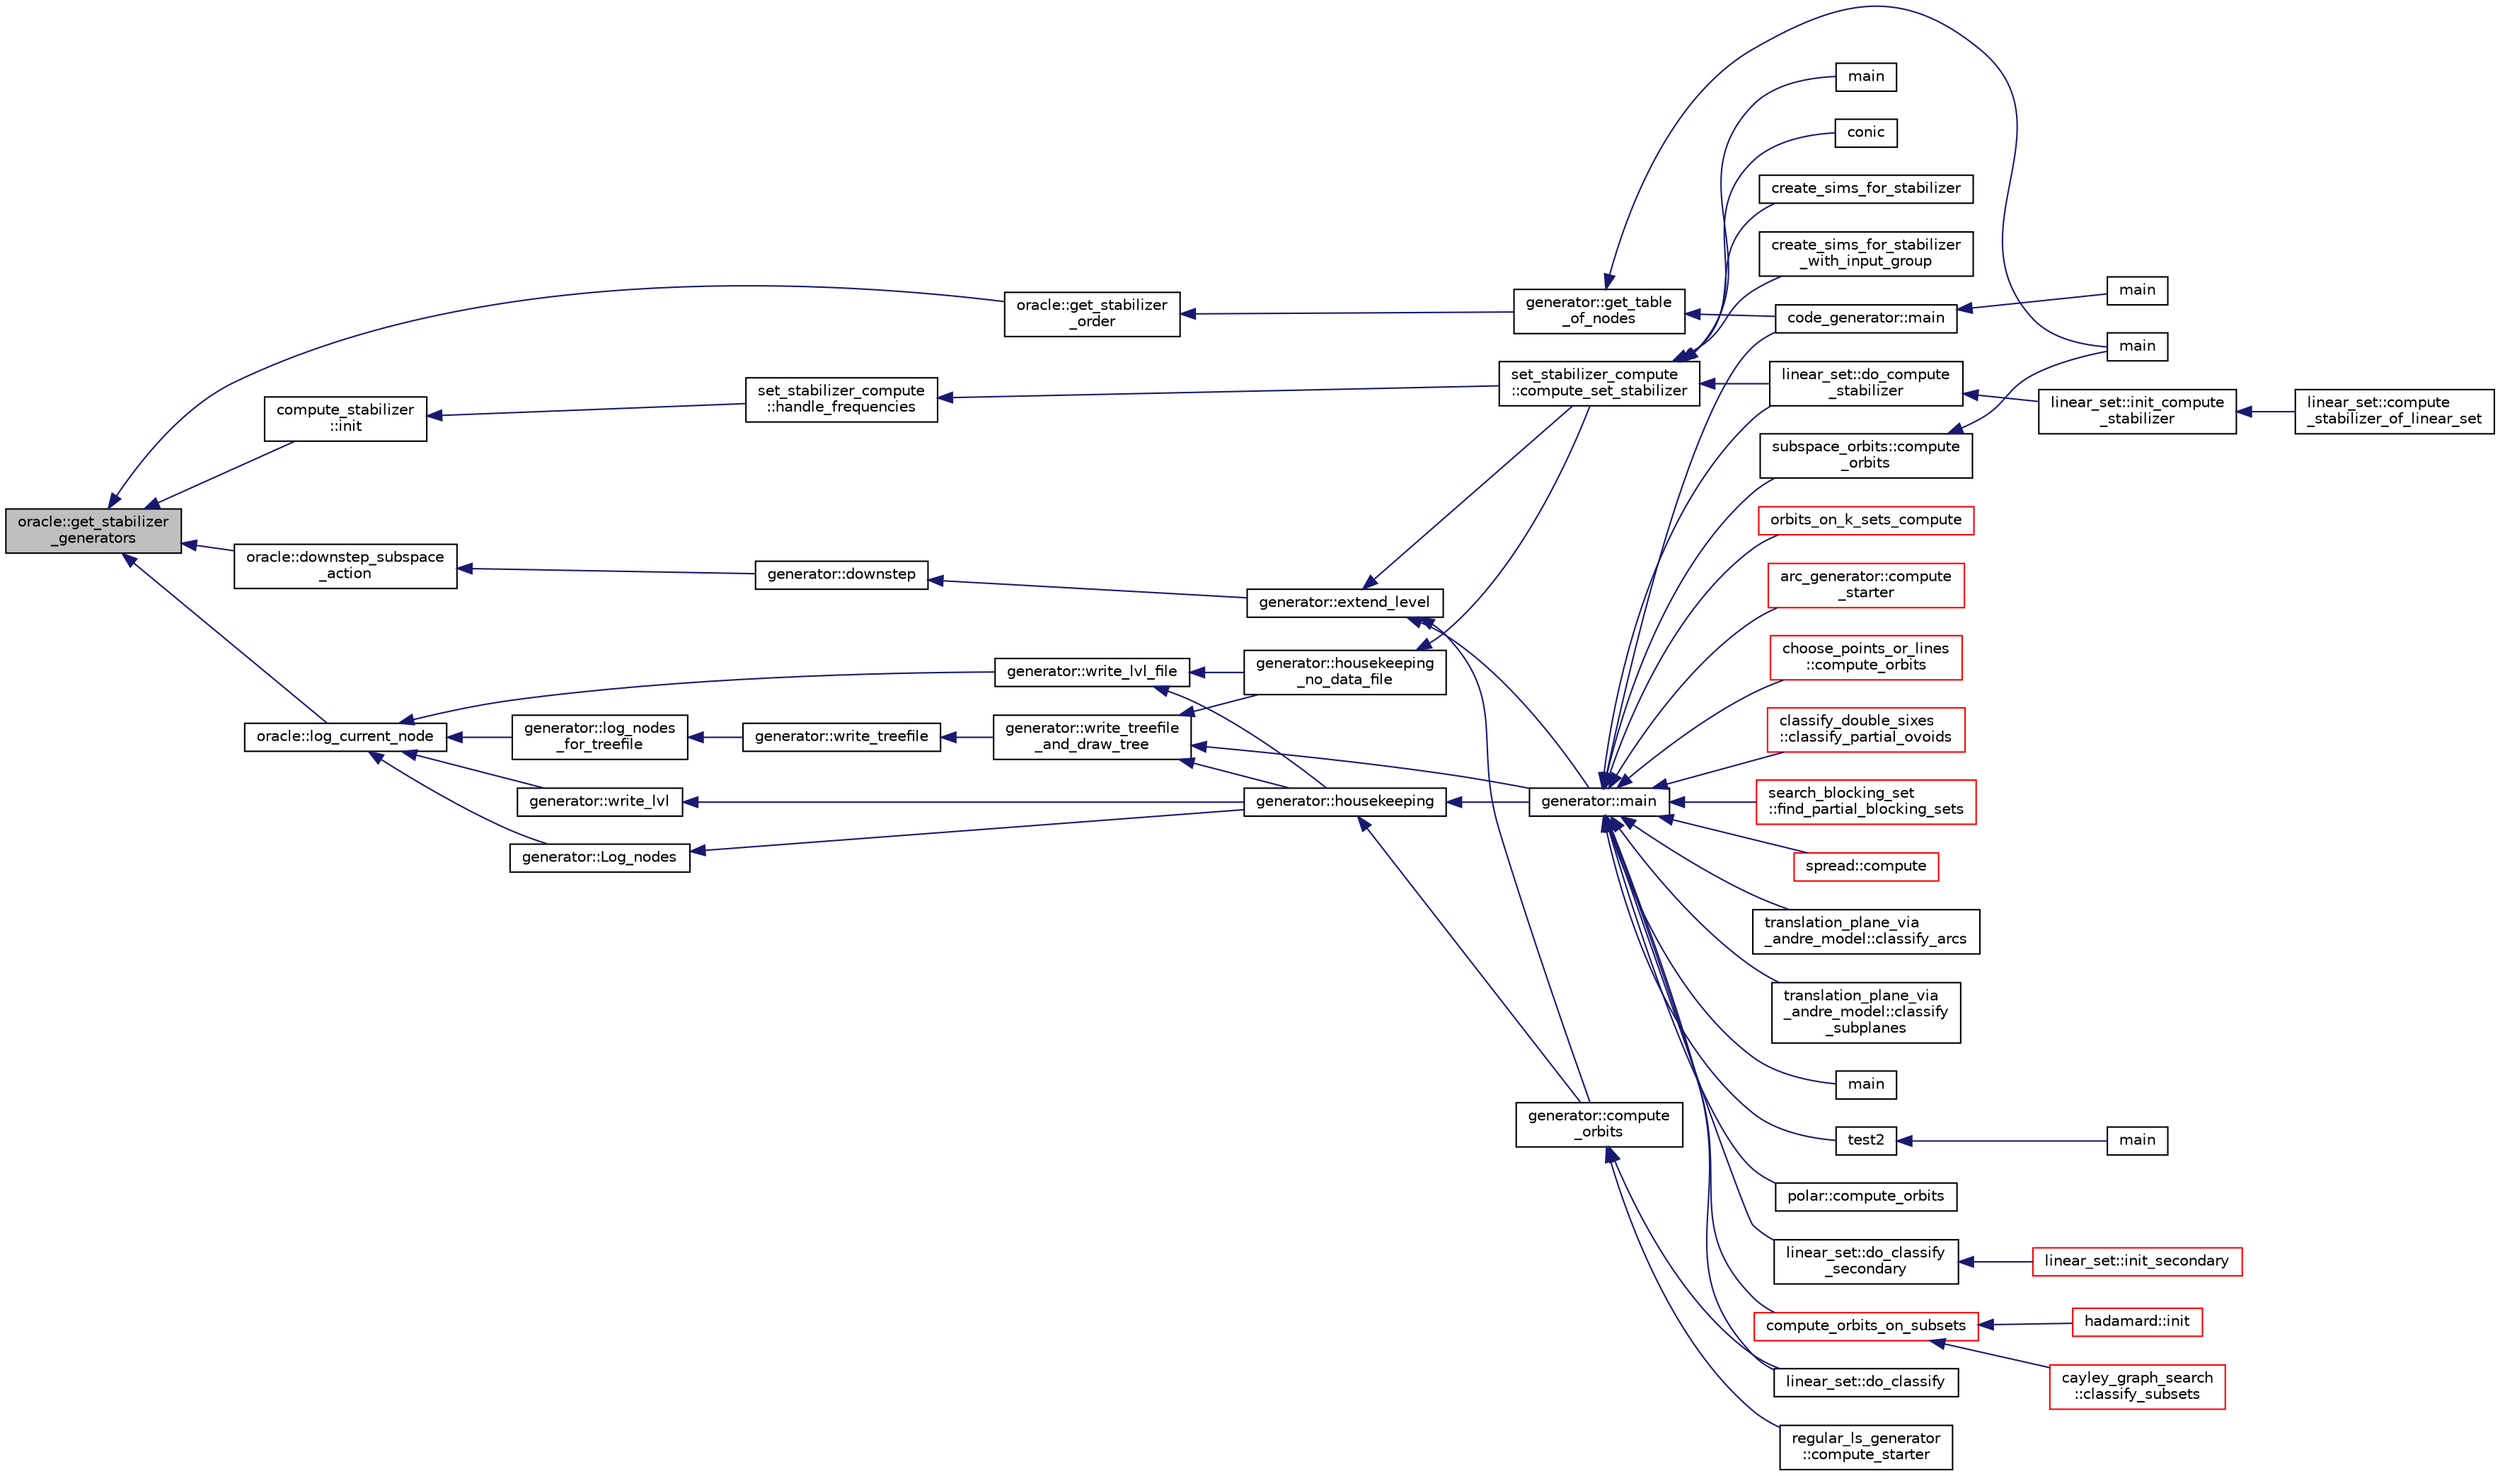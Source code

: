 digraph "oracle::get_stabilizer_generators"
{
  edge [fontname="Helvetica",fontsize="10",labelfontname="Helvetica",labelfontsize="10"];
  node [fontname="Helvetica",fontsize="10",shape=record];
  rankdir="LR";
  Node5502 [label="oracle::get_stabilizer\l_generators",height=0.2,width=0.4,color="black", fillcolor="grey75", style="filled", fontcolor="black"];
  Node5502 -> Node5503 [dir="back",color="midnightblue",fontsize="10",style="solid",fontname="Helvetica"];
  Node5503 [label="compute_stabilizer\l::init",height=0.2,width=0.4,color="black", fillcolor="white", style="filled",URL="$d8/d30/classcompute__stabilizer.html#a36a1729430f317a65559220a8206a7d7"];
  Node5503 -> Node5504 [dir="back",color="midnightblue",fontsize="10",style="solid",fontname="Helvetica"];
  Node5504 [label="set_stabilizer_compute\l::handle_frequencies",height=0.2,width=0.4,color="black", fillcolor="white", style="filled",URL="$d8/dc6/classset__stabilizer__compute.html#a247c31bc3f19f22dadbfd7607cbaaa78"];
  Node5504 -> Node5505 [dir="back",color="midnightblue",fontsize="10",style="solid",fontname="Helvetica"];
  Node5505 [label="set_stabilizer_compute\l::compute_set_stabilizer",height=0.2,width=0.4,color="black", fillcolor="white", style="filled",URL="$d8/dc6/classset__stabilizer__compute.html#ad4f92074322e98c7cd0ed5d4f8486b76"];
  Node5505 -> Node5506 [dir="back",color="midnightblue",fontsize="10",style="solid",fontname="Helvetica"];
  Node5506 [label="main",height=0.2,width=0.4,color="black", fillcolor="white", style="filled",URL="$db/d67/test__hyperoval_8_c.html#a3c04138a5bfe5d72780bb7e82a18e627"];
  Node5505 -> Node5507 [dir="back",color="midnightblue",fontsize="10",style="solid",fontname="Helvetica"];
  Node5507 [label="conic",height=0.2,width=0.4,color="black", fillcolor="white", style="filled",URL="$d4/de8/conic_8_c.html#a96def9474b981a9d5831a9b48d85d652"];
  Node5505 -> Node5508 [dir="back",color="midnightblue",fontsize="10",style="solid",fontname="Helvetica"];
  Node5508 [label="linear_set::do_compute\l_stabilizer",height=0.2,width=0.4,color="black", fillcolor="white", style="filled",URL="$dd/d86/classlinear__set.html#ae8f58ded28fb5370f4459cca42b7463b"];
  Node5508 -> Node5509 [dir="back",color="midnightblue",fontsize="10",style="solid",fontname="Helvetica"];
  Node5509 [label="linear_set::init_compute\l_stabilizer",height=0.2,width=0.4,color="black", fillcolor="white", style="filled",URL="$dd/d86/classlinear__set.html#a0cc3eaec1896fdc977b62e94623b055b"];
  Node5509 -> Node5510 [dir="back",color="midnightblue",fontsize="10",style="solid",fontname="Helvetica"];
  Node5510 [label="linear_set::compute\l_stabilizer_of_linear_set",height=0.2,width=0.4,color="black", fillcolor="white", style="filled",URL="$dd/d86/classlinear__set.html#a098a133edfbaae0fd347a69c50bdbee2"];
  Node5505 -> Node5511 [dir="back",color="midnightblue",fontsize="10",style="solid",fontname="Helvetica"];
  Node5511 [label="create_sims_for_stabilizer",height=0.2,width=0.4,color="black", fillcolor="white", style="filled",URL="$d0/d76/tl__algebra__and__number__theory_8h.html#af2c67d225072549409be710ac3cd30f8"];
  Node5505 -> Node5512 [dir="back",color="midnightblue",fontsize="10",style="solid",fontname="Helvetica"];
  Node5512 [label="create_sims_for_stabilizer\l_with_input_group",height=0.2,width=0.4,color="black", fillcolor="white", style="filled",URL="$d0/d76/tl__algebra__and__number__theory_8h.html#af5482567a8d6ba5c2fe593bf6f7f9a0f"];
  Node5502 -> Node5513 [dir="back",color="midnightblue",fontsize="10",style="solid",fontname="Helvetica"];
  Node5513 [label="oracle::get_stabilizer\l_order",height=0.2,width=0.4,color="black", fillcolor="white", style="filled",URL="$d7/da7/classoracle.html#aa3e1c014a85faf719d8ba33f38189d56"];
  Node5513 -> Node5514 [dir="back",color="midnightblue",fontsize="10",style="solid",fontname="Helvetica"];
  Node5514 [label="generator::get_table\l_of_nodes",height=0.2,width=0.4,color="black", fillcolor="white", style="filled",URL="$d7/d73/classgenerator.html#a0ef678b519ec26a75a77c446dbf21220"];
  Node5514 -> Node5515 [dir="back",color="midnightblue",fontsize="10",style="solid",fontname="Helvetica"];
  Node5515 [label="code_generator::main",height=0.2,width=0.4,color="black", fillcolor="white", style="filled",URL="$db/d37/classcode__generator.html#ab3cf3a306e4032c2b471ac95321c599f"];
  Node5515 -> Node5516 [dir="back",color="midnightblue",fontsize="10",style="solid",fontname="Helvetica"];
  Node5516 [label="main",height=0.2,width=0.4,color="black", fillcolor="white", style="filled",URL="$d4/d4f/codes_8_c.html#a217dbf8b442f20279ea00b898af96f52"];
  Node5514 -> Node5517 [dir="back",color="midnightblue",fontsize="10",style="solid",fontname="Helvetica"];
  Node5517 [label="main",height=0.2,width=0.4,color="black", fillcolor="white", style="filled",URL="$da/dd5/subspace__orbits__main_8_c.html#a217dbf8b442f20279ea00b898af96f52"];
  Node5502 -> Node5518 [dir="back",color="midnightblue",fontsize="10",style="solid",fontname="Helvetica"];
  Node5518 [label="oracle::log_current_node",height=0.2,width=0.4,color="black", fillcolor="white", style="filled",URL="$d7/da7/classoracle.html#a51f9cd387e52812e9a67f4d9cfcca603"];
  Node5518 -> Node5519 [dir="back",color="midnightblue",fontsize="10",style="solid",fontname="Helvetica"];
  Node5519 [label="generator::write_lvl_file",height=0.2,width=0.4,color="black", fillcolor="white", style="filled",URL="$d7/d73/classgenerator.html#a3d343cf5a5831b03d1bda3d89b1dd935"];
  Node5519 -> Node5520 [dir="back",color="midnightblue",fontsize="10",style="solid",fontname="Helvetica"];
  Node5520 [label="generator::housekeeping",height=0.2,width=0.4,color="black", fillcolor="white", style="filled",URL="$d7/d73/classgenerator.html#aaf2bd92e8f74eb9fbc3244a6dde6f78c"];
  Node5520 -> Node5521 [dir="back",color="midnightblue",fontsize="10",style="solid",fontname="Helvetica"];
  Node5521 [label="generator::compute\l_orbits",height=0.2,width=0.4,color="black", fillcolor="white", style="filled",URL="$d7/d73/classgenerator.html#a23989bc20ecaaed39c4119c758367f40"];
  Node5521 -> Node5522 [dir="back",color="midnightblue",fontsize="10",style="solid",fontname="Helvetica"];
  Node5522 [label="regular_ls_generator\l::compute_starter",height=0.2,width=0.4,color="black", fillcolor="white", style="filled",URL="$d2/dd8/classregular__ls__generator.html#aa38907741058694a73194b02ceb4a53d"];
  Node5521 -> Node5523 [dir="back",color="midnightblue",fontsize="10",style="solid",fontname="Helvetica"];
  Node5523 [label="linear_set::do_classify",height=0.2,width=0.4,color="black", fillcolor="white", style="filled",URL="$dd/d86/classlinear__set.html#a3eb2dbce7fa8b71901dfc12f288ddd0c"];
  Node5520 -> Node5524 [dir="back",color="midnightblue",fontsize="10",style="solid",fontname="Helvetica"];
  Node5524 [label="generator::main",height=0.2,width=0.4,color="black", fillcolor="white", style="filled",URL="$d7/d73/classgenerator.html#a01abff8e9f231bf0d82e2e8e0061f242"];
  Node5524 -> Node5525 [dir="back",color="midnightblue",fontsize="10",style="solid",fontname="Helvetica"];
  Node5525 [label="main",height=0.2,width=0.4,color="black", fillcolor="white", style="filled",URL="$d2/d11/codes_8h.html#a217dbf8b442f20279ea00b898af96f52"];
  Node5524 -> Node5515 [dir="back",color="midnightblue",fontsize="10",style="solid",fontname="Helvetica"];
  Node5524 -> Node5526 [dir="back",color="midnightblue",fontsize="10",style="solid",fontname="Helvetica"];
  Node5526 [label="test2",height=0.2,width=0.4,color="black", fillcolor="white", style="filled",URL="$d9/db0/factor__space_8_c.html#a39d73a812e5fd8f1bc111e948368cb10"];
  Node5526 -> Node5527 [dir="back",color="midnightblue",fontsize="10",style="solid",fontname="Helvetica"];
  Node5527 [label="main",height=0.2,width=0.4,color="black", fillcolor="white", style="filled",URL="$d9/db0/factor__space_8_c.html#a3c04138a5bfe5d72780bb7e82a18e627"];
  Node5524 -> Node5528 [dir="back",color="midnightblue",fontsize="10",style="solid",fontname="Helvetica"];
  Node5528 [label="polar::compute_orbits",height=0.2,width=0.4,color="black", fillcolor="white", style="filled",URL="$da/d1c/classpolar.html#ac4c3c4f95d14c74ff4a3ec3f3479a1da"];
  Node5524 -> Node5523 [dir="back",color="midnightblue",fontsize="10",style="solid",fontname="Helvetica"];
  Node5524 -> Node5529 [dir="back",color="midnightblue",fontsize="10",style="solid",fontname="Helvetica"];
  Node5529 [label="linear_set::do_classify\l_secondary",height=0.2,width=0.4,color="black", fillcolor="white", style="filled",URL="$dd/d86/classlinear__set.html#a47eb7f9995f3343abd3bdfbf9a9a9162"];
  Node5529 -> Node5530 [dir="back",color="midnightblue",fontsize="10",style="solid",fontname="Helvetica"];
  Node5530 [label="linear_set::init_secondary",height=0.2,width=0.4,color="red", fillcolor="white", style="filled",URL="$dd/d86/classlinear__set.html#a7bf8cd7805559b5762921687a7c1ed97"];
  Node5524 -> Node5508 [dir="back",color="midnightblue",fontsize="10",style="solid",fontname="Helvetica"];
  Node5524 -> Node5532 [dir="back",color="midnightblue",fontsize="10",style="solid",fontname="Helvetica"];
  Node5532 [label="compute_orbits_on_subsets",height=0.2,width=0.4,color="red", fillcolor="white", style="filled",URL="$d3/d35/snakes__and__ladders__global_8_c.html#af33697aede0480110b1227f727252637"];
  Node5532 -> Node5533 [dir="back",color="midnightblue",fontsize="10",style="solid",fontname="Helvetica"];
  Node5533 [label="cayley_graph_search\l::classify_subsets",height=0.2,width=0.4,color="red", fillcolor="white", style="filled",URL="$de/dae/classcayley__graph__search.html#a4cf8a90752e018a281481ac80ad52c4b"];
  Node5532 -> Node5536 [dir="back",color="midnightblue",fontsize="10",style="solid",fontname="Helvetica"];
  Node5536 [label="hadamard::init",height=0.2,width=0.4,color="red", fillcolor="white", style="filled",URL="$d7/dbb/classhadamard.html#a16af359850b8bdd0d2a73e260d496c33"];
  Node5524 -> Node5550 [dir="back",color="midnightblue",fontsize="10",style="solid",fontname="Helvetica"];
  Node5550 [label="orbits_on_k_sets_compute",height=0.2,width=0.4,color="red", fillcolor="white", style="filled",URL="$d3/d35/snakes__and__ladders__global_8_c.html#a96743526b15703539d544499276aaa71"];
  Node5524 -> Node5561 [dir="back",color="midnightblue",fontsize="10",style="solid",fontname="Helvetica"];
  Node5561 [label="arc_generator::compute\l_starter",height=0.2,width=0.4,color="red", fillcolor="white", style="filled",URL="$d4/d21/classarc__generator.html#aad1dcec3a1c302e743d574bd1ac857d9"];
  Node5524 -> Node5566 [dir="back",color="midnightblue",fontsize="10",style="solid",fontname="Helvetica"];
  Node5566 [label="choose_points_or_lines\l::compute_orbits",height=0.2,width=0.4,color="red", fillcolor="white", style="filled",URL="$d6/d75/classchoose__points__or__lines.html#adc353e2d41dc8a39563322c8cdd85f61"];
  Node5524 -> Node5568 [dir="back",color="midnightblue",fontsize="10",style="solid",fontname="Helvetica"];
  Node5568 [label="classify_double_sixes\l::classify_partial_ovoids",height=0.2,width=0.4,color="red", fillcolor="white", style="filled",URL="$dd/d23/classclassify__double__sixes.html#a2253fca143a0e8a3e39655eb05668ae9"];
  Node5524 -> Node5570 [dir="back",color="midnightblue",fontsize="10",style="solid",fontname="Helvetica"];
  Node5570 [label="search_blocking_set\l::find_partial_blocking_sets",height=0.2,width=0.4,color="red", fillcolor="white", style="filled",URL="$dc/d36/classsearch__blocking__set.html#ad3fdb3d356db75a02c406bc9d4e9e9b6"];
  Node5524 -> Node5572 [dir="back",color="midnightblue",fontsize="10",style="solid",fontname="Helvetica"];
  Node5572 [label="spread::compute",height=0.2,width=0.4,color="red", fillcolor="white", style="filled",URL="$da/dc1/classspread.html#a9674466d3e03b8dad79882299c638a21"];
  Node5524 -> Node5574 [dir="back",color="midnightblue",fontsize="10",style="solid",fontname="Helvetica"];
  Node5574 [label="translation_plane_via\l_andre_model::classify_arcs",height=0.2,width=0.4,color="black", fillcolor="white", style="filled",URL="$d1/dcc/classtranslation__plane__via__andre__model.html#ac8f002e812a8b152d41e806688601c5e"];
  Node5524 -> Node5575 [dir="back",color="midnightblue",fontsize="10",style="solid",fontname="Helvetica"];
  Node5575 [label="translation_plane_via\l_andre_model::classify\l_subplanes",height=0.2,width=0.4,color="black", fillcolor="white", style="filled",URL="$d1/dcc/classtranslation__plane__via__andre__model.html#a794fefa95f0a7f7b887133375988ee55"];
  Node5524 -> Node5576 [dir="back",color="midnightblue",fontsize="10",style="solid",fontname="Helvetica"];
  Node5576 [label="subspace_orbits::compute\l_orbits",height=0.2,width=0.4,color="black", fillcolor="white", style="filled",URL="$d2/d9f/classsubspace__orbits.html#a2778f8d49cde1675de1ef6acfe180b63"];
  Node5576 -> Node5517 [dir="back",color="midnightblue",fontsize="10",style="solid",fontname="Helvetica"];
  Node5519 -> Node5577 [dir="back",color="midnightblue",fontsize="10",style="solid",fontname="Helvetica"];
  Node5577 [label="generator::housekeeping\l_no_data_file",height=0.2,width=0.4,color="black", fillcolor="white", style="filled",URL="$d7/d73/classgenerator.html#a6c09d8dc65abd5c79f3310e8293a56d8"];
  Node5577 -> Node5505 [dir="back",color="midnightblue",fontsize="10",style="solid",fontname="Helvetica"];
  Node5518 -> Node5578 [dir="back",color="midnightblue",fontsize="10",style="solid",fontname="Helvetica"];
  Node5578 [label="generator::write_lvl",height=0.2,width=0.4,color="black", fillcolor="white", style="filled",URL="$d7/d73/classgenerator.html#a4427cbf38ba677033cea15f1ca62cce0"];
  Node5578 -> Node5520 [dir="back",color="midnightblue",fontsize="10",style="solid",fontname="Helvetica"];
  Node5518 -> Node5579 [dir="back",color="midnightblue",fontsize="10",style="solid",fontname="Helvetica"];
  Node5579 [label="generator::log_nodes\l_for_treefile",height=0.2,width=0.4,color="black", fillcolor="white", style="filled",URL="$d7/d73/classgenerator.html#af759fd46cd675616d4816dddf6cdcab6"];
  Node5579 -> Node5580 [dir="back",color="midnightblue",fontsize="10",style="solid",fontname="Helvetica"];
  Node5580 [label="generator::write_treefile",height=0.2,width=0.4,color="black", fillcolor="white", style="filled",URL="$d7/d73/classgenerator.html#a5c684cbe4faa75f676549200c475f5c3"];
  Node5580 -> Node5581 [dir="back",color="midnightblue",fontsize="10",style="solid",fontname="Helvetica"];
  Node5581 [label="generator::write_treefile\l_and_draw_tree",height=0.2,width=0.4,color="black", fillcolor="white", style="filled",URL="$d7/d73/classgenerator.html#a70c78f45dba413014287e8cde2f7d6b5"];
  Node5581 -> Node5524 [dir="back",color="midnightblue",fontsize="10",style="solid",fontname="Helvetica"];
  Node5581 -> Node5520 [dir="back",color="midnightblue",fontsize="10",style="solid",fontname="Helvetica"];
  Node5581 -> Node5577 [dir="back",color="midnightblue",fontsize="10",style="solid",fontname="Helvetica"];
  Node5518 -> Node5582 [dir="back",color="midnightblue",fontsize="10",style="solid",fontname="Helvetica"];
  Node5582 [label="generator::Log_nodes",height=0.2,width=0.4,color="black", fillcolor="white", style="filled",URL="$d7/d73/classgenerator.html#ae9af20d24cee32bf11fe6cb9f9d8cfdf"];
  Node5582 -> Node5520 [dir="back",color="midnightblue",fontsize="10",style="solid",fontname="Helvetica"];
  Node5502 -> Node5583 [dir="back",color="midnightblue",fontsize="10",style="solid",fontname="Helvetica"];
  Node5583 [label="oracle::downstep_subspace\l_action",height=0.2,width=0.4,color="black", fillcolor="white", style="filled",URL="$d7/da7/classoracle.html#a26f568b84b1ca2c24f619278ac88c407"];
  Node5583 -> Node5584 [dir="back",color="midnightblue",fontsize="10",style="solid",fontname="Helvetica"];
  Node5584 [label="generator::downstep",height=0.2,width=0.4,color="black", fillcolor="white", style="filled",URL="$d7/d73/classgenerator.html#ad90bc284af0b5f5beae960a0bd7a5b43"];
  Node5584 -> Node5585 [dir="back",color="midnightblue",fontsize="10",style="solid",fontname="Helvetica"];
  Node5585 [label="generator::extend_level",height=0.2,width=0.4,color="black", fillcolor="white", style="filled",URL="$d7/d73/classgenerator.html#a91b84d80ccec0cd2136bc221c30e0f8e"];
  Node5585 -> Node5505 [dir="back",color="midnightblue",fontsize="10",style="solid",fontname="Helvetica"];
  Node5585 -> Node5521 [dir="back",color="midnightblue",fontsize="10",style="solid",fontname="Helvetica"];
  Node5585 -> Node5524 [dir="back",color="midnightblue",fontsize="10",style="solid",fontname="Helvetica"];
}
